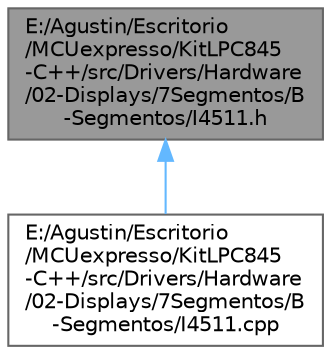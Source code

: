 digraph "E:/Agustin/Escritorio/MCUexpresso/KitLPC845-C++/src/Drivers/Hardware/02-Displays/7Segmentos/B-Segmentos/I4511.h"
{
 // LATEX_PDF_SIZE
  bgcolor="transparent";
  edge [fontname=Helvetica,fontsize=10,labelfontname=Helvetica,labelfontsize=10];
  node [fontname=Helvetica,fontsize=10,shape=box,height=0.2,width=0.4];
  Node1 [id="Node000001",label="E:/Agustin/Escritorio\l/MCUexpresso/KitLPC845\l-C++/src/Drivers/Hardware\l/02-Displays/7Segmentos/B\l-Segmentos/I4511.h",height=0.2,width=0.4,color="gray40", fillcolor="grey60", style="filled", fontcolor="black",tooltip="Objeto de control del integrado I4511."];
  Node1 -> Node2 [id="edge2_Node000001_Node000002",dir="back",color="steelblue1",style="solid",tooltip=" "];
  Node2 [id="Node000002",label="E:/Agustin/Escritorio\l/MCUexpresso/KitLPC845\l-C++/src/Drivers/Hardware\l/02-Displays/7Segmentos/B\l-Segmentos/I4511.cpp",height=0.2,width=0.4,color="grey40", fillcolor="white", style="filled",URL="$_i4511_8cpp.html",tooltip="Objeto de control del integrado I4511."];
}
